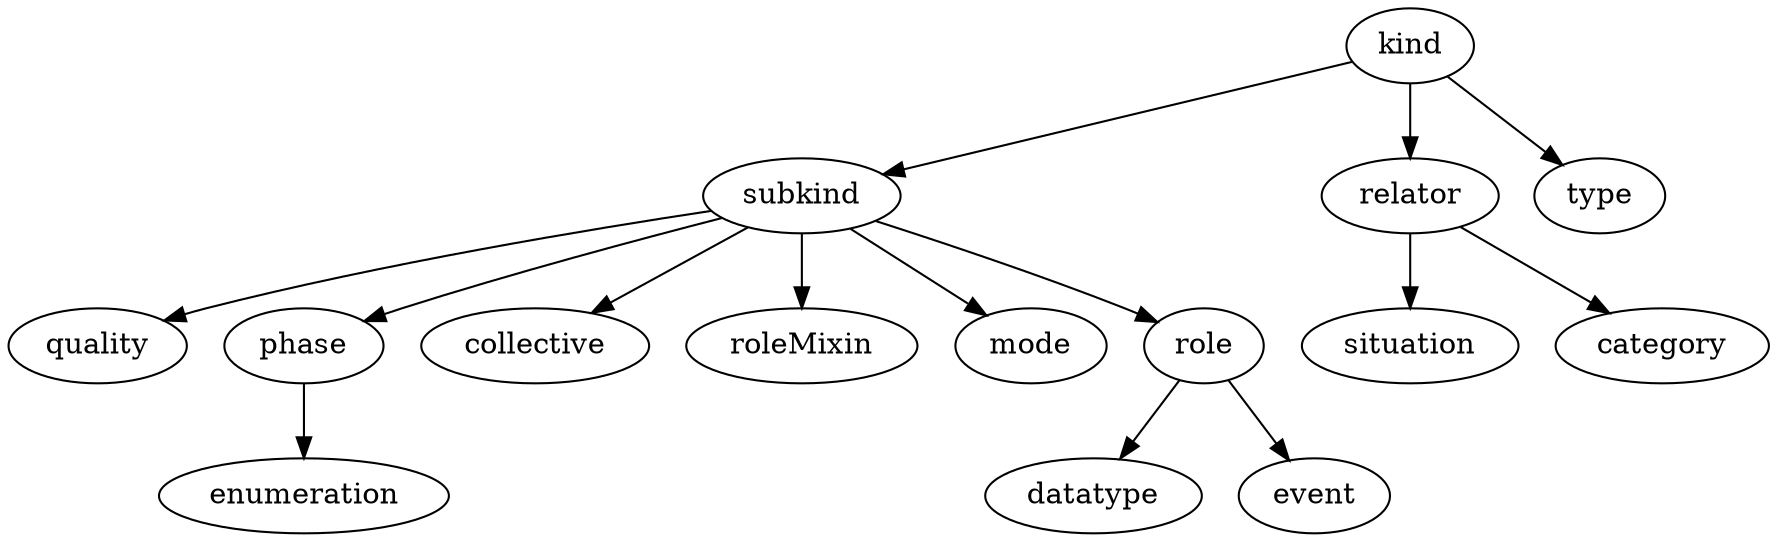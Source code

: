 strict digraph  {
kind;
subkind;
relator;
type;
quality;
phase;
collective;
roleMixin;
mode;
role;
situation;
category;
datatype;
event;
enumeration;
kind -> subkind;
kind -> relator;
kind -> type;
subkind -> quality;
subkind -> phase;
subkind -> collective;
subkind -> roleMixin;
subkind -> mode;
subkind -> role;
relator -> situation;
relator -> category;
phase -> enumeration;
role -> datatype;
role -> event;
}
